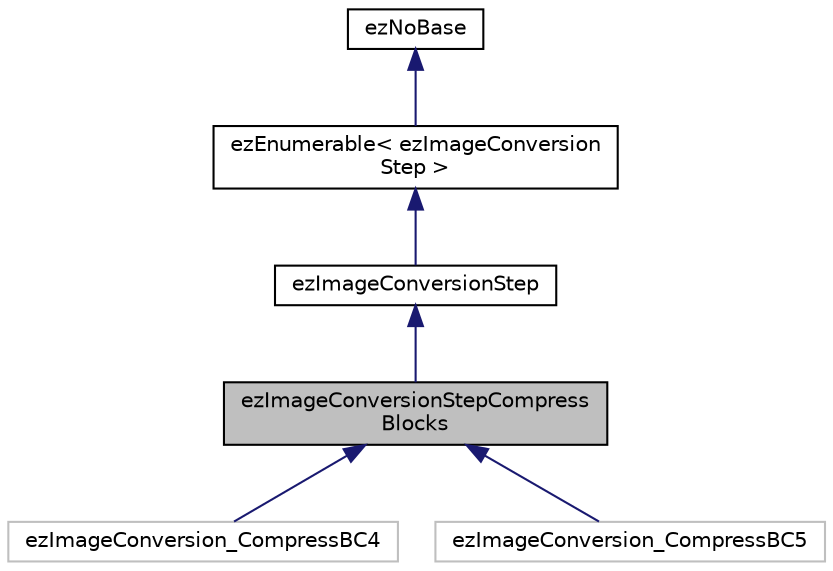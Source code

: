 digraph "ezImageConversionStepCompressBlocks"
{
 // LATEX_PDF_SIZE
  edge [fontname="Helvetica",fontsize="10",labelfontname="Helvetica",labelfontsize="10"];
  node [fontname="Helvetica",fontsize="10",shape=record];
  Node1 [label="ezImageConversionStepCompress\lBlocks",height=0.2,width=0.4,color="black", fillcolor="grey75", style="filled", fontcolor="black",tooltip="Interface for a single image conversion step where the source format is uncompressed and the target f..."];
  Node2 -> Node1 [dir="back",color="midnightblue",fontsize="10",style="solid",fontname="Helvetica"];
  Node2 [label="ezImageConversionStep",height=0.2,width=0.4,color="black", fillcolor="white", style="filled",URL="$d1/de8/classez_image_conversion_step.htm",tooltip="Interface for a single image conversion step."];
  Node3 -> Node2 [dir="back",color="midnightblue",fontsize="10",style="solid",fontname="Helvetica"];
  Node3 [label="ezEnumerable\< ezImageConversion\lStep \>",height=0.2,width=0.4,color="black", fillcolor="white", style="filled",URL="$d5/d0b/classez_enumerable.htm",tooltip=" "];
  Node4 -> Node3 [dir="back",color="midnightblue",fontsize="10",style="solid",fontname="Helvetica"];
  Node4 [label="ezNoBase",height=0.2,width=0.4,color="black", fillcolor="white", style="filled",URL="$d4/d02/classez_no_base.htm",tooltip="Dummy type to pass to templates and macros that expect a base type for a class that has no base."];
  Node1 -> Node5 [dir="back",color="midnightblue",fontsize="10",style="solid",fontname="Helvetica"];
  Node5 [label="ezImageConversion_CompressBC4",height=0.2,width=0.4,color="grey75", fillcolor="white", style="filled",tooltip=" "];
  Node1 -> Node6 [dir="back",color="midnightblue",fontsize="10",style="solid",fontname="Helvetica"];
  Node6 [label="ezImageConversion_CompressBC5",height=0.2,width=0.4,color="grey75", fillcolor="white", style="filled",tooltip=" "];
}
